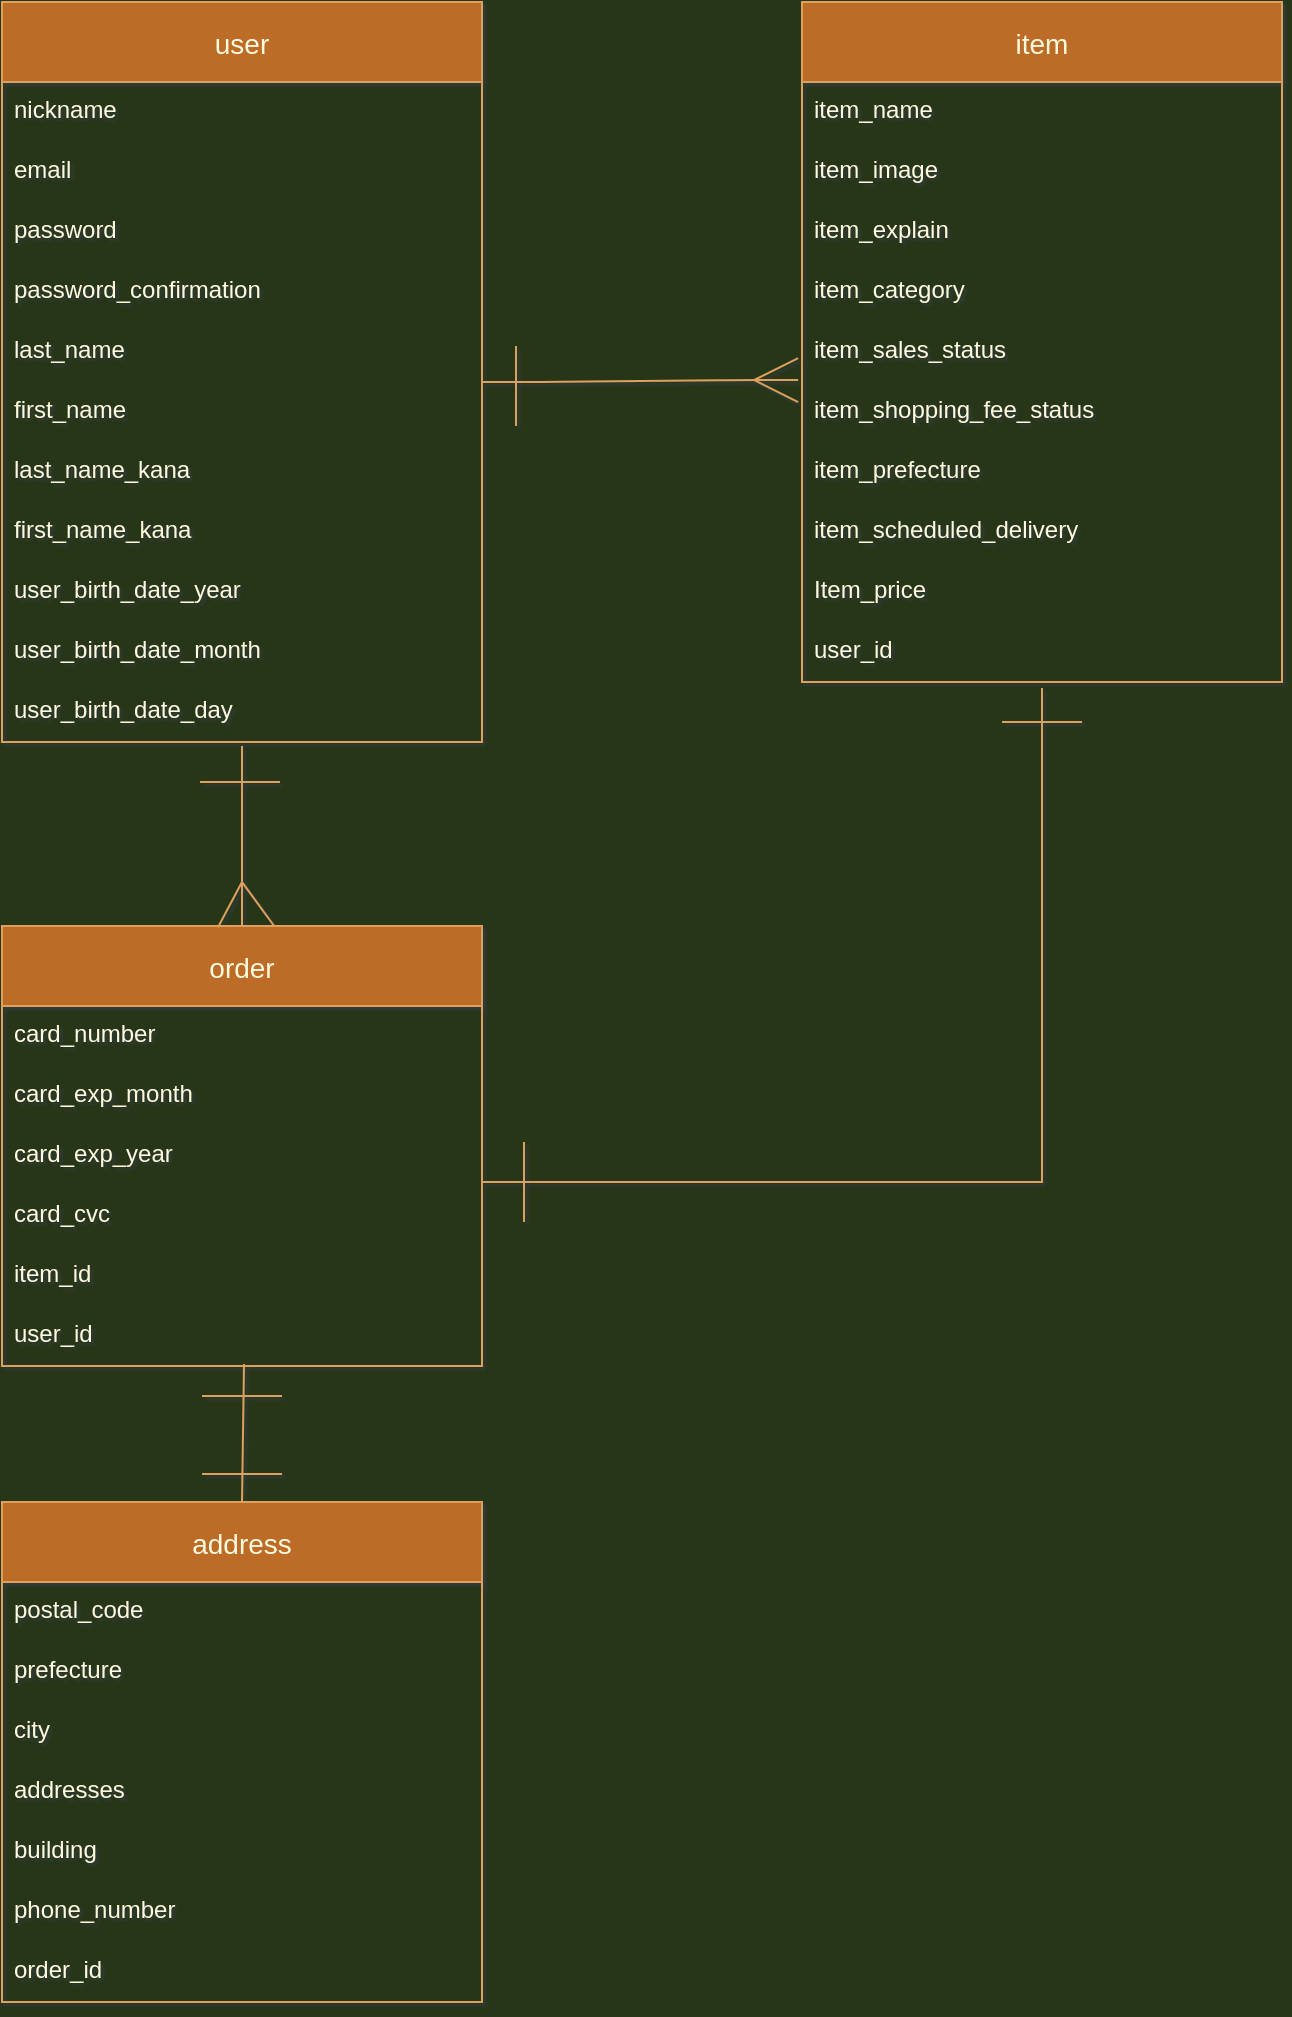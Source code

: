 <mxfile version="14.2.4" type="embed">
    <diagram id="XwJlmf2f93QP7hUauiRV" name="ページ1">
        <mxGraphModel dx="1392" dy="1107" grid="1" gridSize="10" guides="0" tooltips="1" connect="1" arrows="1" fold="1" page="1" pageScale="1" pageWidth="850" pageHeight="1100" background="#283618" math="0" shadow="1">
            <root>
                <mxCell id="0"/>
                <mxCell id="1" parent="0"/>
                <mxCell id="19" value="user" style="swimlane;fontStyle=0;childLayout=stackLayout;horizontal=1;startSize=40;horizontalStack=0;resizeParent=1;resizeParentMax=0;resizeLast=0;collapsible=1;marginBottom=0;align=center;fontSize=14;fillColor=#BC6C25;strokeColor=#DDA15E;fontColor=#FEFAE0;" vertex="1" parent="1">
                    <mxGeometry x="40" y="50" width="240" height="370" as="geometry"/>
                </mxCell>
                <mxCell id="20" value="nickname&#10;&#10;&#10;&#10;" style="text;strokeColor=none;fillColor=none;spacingLeft=4;spacingRight=4;overflow=hidden;rotatable=0;points=[[0,0.5],[1,0.5]];portConstraint=eastwest;fontSize=12;fontColor=#FEFAE0;" vertex="1" parent="19">
                    <mxGeometry y="40" width="240" height="30" as="geometry"/>
                </mxCell>
                <mxCell id="62" value="email&#10;" style="text;strokeColor=none;fillColor=none;spacingLeft=4;spacingRight=4;overflow=hidden;rotatable=0;points=[[0,0.5],[1,0.5]];portConstraint=eastwest;fontSize=12;fontColor=#FEFAE0;" vertex="1" parent="19">
                    <mxGeometry y="70" width="240" height="30" as="geometry"/>
                </mxCell>
                <mxCell id="63" value="password" style="text;strokeColor=none;fillColor=none;spacingLeft=4;spacingRight=4;overflow=hidden;rotatable=0;points=[[0,0.5],[1,0.5]];portConstraint=eastwest;fontSize=12;fontColor=#FEFAE0;" vertex="1" parent="19">
                    <mxGeometry y="100" width="240" height="30" as="geometry"/>
                </mxCell>
                <mxCell id="64" value="password_confirmation" style="text;strokeColor=none;fillColor=none;spacingLeft=4;spacingRight=4;overflow=hidden;rotatable=0;points=[[0,0.5],[1,0.5]];portConstraint=eastwest;fontSize=12;fontColor=#FEFAE0;" vertex="1" parent="19">
                    <mxGeometry y="130" width="240" height="30" as="geometry"/>
                </mxCell>
                <mxCell id="24" value="last_name&#10;" style="text;strokeColor=none;fillColor=none;spacingLeft=4;spacingRight=4;overflow=hidden;rotatable=0;points=[[0,0.5],[1,0.5]];portConstraint=eastwest;fontSize=12;fontColor=#FEFAE0;" vertex="1" parent="19">
                    <mxGeometry y="160" width="240" height="30" as="geometry"/>
                </mxCell>
                <mxCell id="25" value="first_name&#10;" style="text;strokeColor=none;fillColor=none;spacingLeft=4;spacingRight=4;overflow=hidden;rotatable=0;points=[[0,0.5],[1,0.5]];portConstraint=eastwest;fontSize=12;fontColor=#FEFAE0;" vertex="1" parent="19">
                    <mxGeometry y="190" width="240" height="30" as="geometry"/>
                </mxCell>
                <mxCell id="26" value="last_name_kana" style="text;strokeColor=none;fillColor=none;spacingLeft=4;spacingRight=4;overflow=hidden;rotatable=0;points=[[0,0.5],[1,0.5]];portConstraint=eastwest;fontSize=12;fontColor=#FEFAE0;" vertex="1" parent="19">
                    <mxGeometry y="220" width="240" height="30" as="geometry"/>
                </mxCell>
                <mxCell id="27" value="first_name_kana" style="text;strokeColor=none;fillColor=none;spacingLeft=4;spacingRight=4;overflow=hidden;rotatable=0;points=[[0,0.5],[1,0.5]];portConstraint=eastwest;fontSize=12;fontColor=#FEFAE0;" vertex="1" parent="19">
                    <mxGeometry y="250" width="240" height="30" as="geometry"/>
                </mxCell>
                <mxCell id="29" value="user_birth_date_year" style="text;strokeColor=none;fillColor=none;spacingLeft=4;spacingRight=4;overflow=hidden;rotatable=0;points=[[0,0.5],[1,0.5]];portConstraint=eastwest;fontSize=12;fontColor=#FEFAE0;" vertex="1" parent="19">
                    <mxGeometry y="280" width="240" height="30" as="geometry"/>
                </mxCell>
                <mxCell id="30" value="user_birth_date_month" style="text;strokeColor=none;fillColor=none;spacingLeft=4;spacingRight=4;overflow=hidden;rotatable=0;points=[[0,0.5],[1,0.5]];portConstraint=eastwest;fontSize=12;fontColor=#FEFAE0;" vertex="1" parent="19">
                    <mxGeometry y="310" width="240" height="30" as="geometry"/>
                </mxCell>
                <mxCell id="28" value="user_birth_date_day" style="text;strokeColor=none;fillColor=none;spacingLeft=4;spacingRight=4;overflow=hidden;rotatable=0;points=[[0,0.5],[1,0.5]];portConstraint=eastwest;fontSize=12;fontColor=#FEFAE0;" vertex="1" parent="19">
                    <mxGeometry y="340" width="240" height="30" as="geometry"/>
                </mxCell>
                <mxCell id="33" value="" style="edgeStyle=entityRelationEdgeStyle;fontSize=12;html=1;endArrow=ERmany;strokeColor=#DDA15E;fillColor=#BC6C25;jumpSize=15;endSize=20;startSize=20;entryX=-0.008;entryY=0.967;entryDx=0;entryDy=0;entryPerimeter=0;" edge="1" parent="1" target="14">
                    <mxGeometry width="100" height="100" relative="1" as="geometry">
                        <mxPoint x="280" y="240" as="sourcePoint"/>
                        <mxPoint x="430" y="238" as="targetPoint"/>
                    </mxGeometry>
                </mxCell>
                <mxCell id="8" value="item" style="swimlane;fontStyle=0;childLayout=stackLayout;horizontal=1;startSize=40;horizontalStack=0;resizeParent=1;resizeParentMax=0;resizeLast=0;collapsible=1;marginBottom=0;align=center;fontSize=14;fillColor=#BC6C25;strokeColor=#DDA15E;fontColor=#FEFAE0;" vertex="1" parent="1">
                    <mxGeometry x="440" y="50" width="240" height="340" as="geometry"/>
                </mxCell>
                <mxCell id="9" value="item_name" style="text;strokeColor=none;fillColor=none;spacingLeft=4;spacingRight=4;overflow=hidden;rotatable=0;points=[[0,0.5],[1,0.5]];portConstraint=eastwest;fontSize=12;fontColor=#FEFAE0;" vertex="1" parent="8">
                    <mxGeometry y="40" width="240" height="30" as="geometry"/>
                </mxCell>
                <mxCell id="10" value="item_image" style="text;strokeColor=none;fillColor=none;spacingLeft=4;spacingRight=4;overflow=hidden;rotatable=0;points=[[0,0.5],[1,0.5]];portConstraint=eastwest;fontSize=12;fontColor=#FEFAE0;" vertex="1" parent="8">
                    <mxGeometry y="70" width="240" height="30" as="geometry"/>
                </mxCell>
                <mxCell id="11" value="item_explain" style="text;strokeColor=none;fillColor=none;spacingLeft=4;spacingRight=4;overflow=hidden;rotatable=0;points=[[0,0.5],[1,0.5]];portConstraint=eastwest;fontSize=12;fontColor=#FEFAE0;" vertex="1" parent="8">
                    <mxGeometry y="100" width="240" height="30" as="geometry"/>
                </mxCell>
                <mxCell id="12" value="item_category" style="text;strokeColor=none;fillColor=none;spacingLeft=4;spacingRight=4;overflow=hidden;rotatable=0;points=[[0,0.5],[1,0.5]];portConstraint=eastwest;fontSize=12;rounded=1;fontColor=#FEFAE0;" vertex="1" parent="8">
                    <mxGeometry y="130" width="240" height="30" as="geometry"/>
                </mxCell>
                <mxCell id="14" value="item_sales_status" style="text;strokeColor=none;fillColor=none;spacingLeft=4;spacingRight=4;overflow=hidden;rotatable=0;points=[[0,0.5],[1,0.5]];portConstraint=eastwest;fontSize=12;fontColor=#FEFAE0;" vertex="1" parent="8">
                    <mxGeometry y="160" width="240" height="30" as="geometry"/>
                </mxCell>
                <mxCell id="15" value="item_shopping_fee_status&#10;" style="text;strokeColor=none;fillColor=none;spacingLeft=4;spacingRight=4;overflow=hidden;rotatable=0;points=[[0,0.5],[1,0.5]];portConstraint=eastwest;fontSize=12;fontColor=#FEFAE0;" vertex="1" parent="8">
                    <mxGeometry y="190" width="240" height="30" as="geometry"/>
                </mxCell>
                <mxCell id="16" value="item_prefecture" style="text;strokeColor=none;fillColor=none;spacingLeft=4;spacingRight=4;overflow=hidden;rotatable=0;points=[[0,0.5],[1,0.5]];portConstraint=eastwest;fontSize=12;fontColor=#FEFAE0;" vertex="1" parent="8">
                    <mxGeometry y="220" width="240" height="30" as="geometry"/>
                </mxCell>
                <mxCell id="17" value="item_scheduled_delivery" style="text;strokeColor=none;fillColor=none;spacingLeft=4;spacingRight=4;overflow=hidden;rotatable=0;points=[[0,0.5],[1,0.5]];portConstraint=eastwest;fontSize=12;fontColor=#FEFAE0;" vertex="1" parent="8">
                    <mxGeometry y="250" width="240" height="30" as="geometry"/>
                </mxCell>
                <mxCell id="18" value="Item_price&#10;" style="text;strokeColor=none;fillColor=none;spacingLeft=4;spacingRight=4;overflow=hidden;rotatable=0;points=[[0,0.5],[1,0.5]];portConstraint=eastwest;fontSize=12;fontColor=#FEFAE0;" vertex="1" parent="8">
                    <mxGeometry y="280" width="240" height="30" as="geometry"/>
                </mxCell>
                <mxCell id="65" value="user_id" style="text;strokeColor=none;fillColor=none;spacingLeft=4;spacingRight=4;overflow=hidden;rotatable=0;points=[[0,0.5],[1,0.5]];portConstraint=eastwest;fontSize=12;fontColor=#FEFAE0;" vertex="1" parent="8">
                    <mxGeometry y="310" width="240" height="30" as="geometry"/>
                </mxCell>
                <mxCell id="35" value="order" style="swimlane;fontStyle=0;childLayout=stackLayout;horizontal=1;startSize=40;horizontalStack=0;resizeParent=1;resizeParentMax=0;resizeLast=0;collapsible=1;marginBottom=0;align=center;fontSize=14;fillColor=#BC6C25;strokeColor=#DDA15E;fontColor=#FEFAE0;" vertex="1" parent="1">
                    <mxGeometry x="40" y="512" width="240" height="220" as="geometry"/>
                </mxCell>
                <mxCell id="36" value="card_number" style="text;strokeColor=none;fillColor=none;spacingLeft=4;spacingRight=4;overflow=hidden;rotatable=0;points=[[0,0.5],[1,0.5]];portConstraint=eastwest;fontSize=12;fontColor=#FEFAE0;" vertex="1" parent="35">
                    <mxGeometry y="40" width="240" height="30" as="geometry"/>
                </mxCell>
                <mxCell id="37" value="card_exp_month" style="text;strokeColor=none;fillColor=none;spacingLeft=4;spacingRight=4;overflow=hidden;rotatable=0;points=[[0,0.5],[1,0.5]];portConstraint=eastwest;fontSize=12;fontColor=#FEFAE0;" vertex="1" parent="35">
                    <mxGeometry y="70" width="240" height="30" as="geometry"/>
                </mxCell>
                <mxCell id="38" value="card_exp_year" style="text;strokeColor=none;fillColor=none;spacingLeft=4;spacingRight=4;overflow=hidden;rotatable=0;points=[[0,0.5],[1,0.5]];portConstraint=eastwest;fontSize=12;fontColor=#FEFAE0;" vertex="1" parent="35">
                    <mxGeometry y="100" width="240" height="30" as="geometry"/>
                </mxCell>
                <mxCell id="39" value="card_cvc" style="text;strokeColor=none;fillColor=none;spacingLeft=4;spacingRight=4;overflow=hidden;rotatable=0;points=[[0,0.5],[1,0.5]];portConstraint=eastwest;fontSize=12;fontColor=#FEFAE0;" vertex="1" parent="35">
                    <mxGeometry y="130" width="240" height="30" as="geometry"/>
                </mxCell>
                <mxCell id="66" value="item_id" style="text;strokeColor=none;fillColor=none;spacingLeft=4;spacingRight=4;overflow=hidden;rotatable=0;points=[[0,0.5],[1,0.5]];portConstraint=eastwest;fontSize=12;fontColor=#FEFAE0;" vertex="1" parent="35">
                    <mxGeometry y="160" width="240" height="30" as="geometry"/>
                </mxCell>
                <mxCell id="67" value="user_id&#10;" style="text;strokeColor=none;fillColor=none;spacingLeft=4;spacingRight=4;overflow=hidden;rotatable=0;points=[[0,0.5],[1,0.5]];portConstraint=eastwest;fontSize=12;fontColor=#FEFAE0;" vertex="1" parent="35">
                    <mxGeometry y="190" width="240" height="30" as="geometry"/>
                </mxCell>
                <mxCell id="51" value="" style="endArrow=none;html=1;rounded=0;strokeColor=#DDA15E;fillColor=#BC6C25;fontColor=#FEFAE0;exitX=0.5;exitY=1.1;exitDx=0;exitDy=0;exitPerimeter=0;" edge="1" parent="1" source="65">
                    <mxGeometry relative="1" as="geometry">
                        <mxPoint x="560" y="420" as="sourcePoint"/>
                        <mxPoint x="560" y="640" as="targetPoint"/>
                        <Array as="points">
                            <mxPoint x="560" y="640"/>
                            <mxPoint x="280" y="640"/>
                        </Array>
                    </mxGeometry>
                </mxCell>
                <mxCell id="52" value="" style="endArrow=none;html=1;rounded=0;strokeColor=#DDA15E;fillColor=#BC6C25;fontColor=#FEFAE0;" edge="1" parent="1">
                    <mxGeometry relative="1" as="geometry">
                        <mxPoint x="139" y="440" as="sourcePoint"/>
                        <mxPoint x="179" y="440" as="targetPoint"/>
                        <Array as="points">
                            <mxPoint x="170" y="440"/>
                        </Array>
                    </mxGeometry>
                </mxCell>
                <mxCell id="53" value="" style="endArrow=none;html=1;rounded=0;strokeColor=#DDA15E;fillColor=#BC6C25;fontColor=#FEFAE0;" edge="1" parent="1">
                    <mxGeometry relative="1" as="geometry">
                        <mxPoint x="297" y="262" as="sourcePoint"/>
                        <mxPoint x="297" y="222" as="targetPoint"/>
                    </mxGeometry>
                </mxCell>
                <mxCell id="54" value="" style="endArrow=none;html=1;rounded=0;strokeColor=#DDA15E;fillColor=#BC6C25;fontColor=#FEFAE0;" edge="1" parent="1">
                    <mxGeometry relative="1" as="geometry">
                        <mxPoint x="540" y="410" as="sourcePoint"/>
                        <mxPoint x="580" y="410" as="targetPoint"/>
                        <Array as="points"/>
                    </mxGeometry>
                </mxCell>
                <mxCell id="55" value="" style="endArrow=none;html=1;rounded=0;strokeColor=#DDA15E;fillColor=#BC6C25;fontColor=#FEFAE0;" edge="1" parent="1">
                    <mxGeometry relative="1" as="geometry">
                        <mxPoint x="301" y="620" as="sourcePoint"/>
                        <mxPoint x="301" y="650" as="targetPoint"/>
                        <Array as="points">
                            <mxPoint x="301" y="620"/>
                            <mxPoint x="301" y="660"/>
                        </Array>
                    </mxGeometry>
                </mxCell>
                <mxCell id="56" value="" style="endArrow=none;html=1;rounded=0;strokeColor=#DDA15E;fillColor=#BC6C25;fontColor=#FEFAE0;entryX=0.5;entryY=0;entryDx=0;entryDy=0;" edge="1" parent="1" target="35">
                    <mxGeometry relative="1" as="geometry">
                        <mxPoint x="160" y="422" as="sourcePoint"/>
                        <mxPoint x="180" y="460" as="targetPoint"/>
                        <Array as="points"/>
                    </mxGeometry>
                </mxCell>
                <mxCell id="60" value="" style="endArrow=none;html=1;rounded=0;strokeColor=#DDA15E;fillColor=#BC6C25;fontColor=#FEFAE0;exitX=0.567;exitY=0;exitDx=0;exitDy=0;exitPerimeter=0;" edge="1" parent="1" source="35">
                    <mxGeometry relative="1" as="geometry">
                        <mxPoint x="140" y="448" as="sourcePoint"/>
                        <mxPoint x="160" y="490" as="targetPoint"/>
                    </mxGeometry>
                </mxCell>
                <mxCell id="61" value="" style="endArrow=none;html=1;rounded=0;strokeColor=#DDA15E;fillColor=#BC6C25;fontColor=#FEFAE0;exitX=0.45;exitY=0.003;exitDx=0;exitDy=0;exitPerimeter=0;" edge="1" parent="1" source="35">
                    <mxGeometry relative="1" as="geometry">
                        <mxPoint x="120" y="459" as="sourcePoint"/>
                        <mxPoint x="160" y="490" as="targetPoint"/>
                    </mxGeometry>
                </mxCell>
                <mxCell id="68" value="address" style="swimlane;fontStyle=0;childLayout=stackLayout;horizontal=1;startSize=40;horizontalStack=0;resizeParent=1;resizeParentMax=0;resizeLast=0;collapsible=1;marginBottom=0;align=center;fontSize=14;fillColor=#BC6C25;strokeColor=#DDA15E;fontColor=#FEFAE0;" vertex="1" parent="1">
                    <mxGeometry x="40" y="800" width="240" height="250" as="geometry"/>
                </mxCell>
                <mxCell id="73" value="postal_code" style="text;strokeColor=none;fillColor=none;spacingLeft=4;spacingRight=4;overflow=hidden;rotatable=0;points=[[0,0.5],[1,0.5]];portConstraint=eastwest;fontSize=12;fontColor=#FEFAE0;" vertex="1" parent="68">
                    <mxGeometry y="40" width="240" height="30" as="geometry"/>
                </mxCell>
                <mxCell id="74" value="prefecture" style="text;strokeColor=none;fillColor=none;spacingLeft=4;spacingRight=4;overflow=hidden;rotatable=0;points=[[0,0.5],[1,0.5]];portConstraint=eastwest;fontSize=12;fontColor=#FEFAE0;" vertex="1" parent="68">
                    <mxGeometry y="70" width="240" height="30" as="geometry"/>
                </mxCell>
                <mxCell id="75" value="city" style="text;strokeColor=none;fillColor=none;spacingLeft=4;spacingRight=4;overflow=hidden;rotatable=0;points=[[0,0.5],[1,0.5]];portConstraint=eastwest;fontSize=12;fontColor=#FEFAE0;" vertex="1" parent="68">
                    <mxGeometry y="100" width="240" height="30" as="geometry"/>
                </mxCell>
                <mxCell id="76" value="addresses&#10;" style="text;strokeColor=none;fillColor=none;spacingLeft=4;spacingRight=4;overflow=hidden;rotatable=0;points=[[0,0.5],[1,0.5]];portConstraint=eastwest;fontSize=12;fontColor=#FEFAE0;" vertex="1" parent="68">
                    <mxGeometry y="130" width="240" height="30" as="geometry"/>
                </mxCell>
                <mxCell id="77" value="building" style="text;strokeColor=none;fillColor=none;spacingLeft=4;spacingRight=4;overflow=hidden;rotatable=0;points=[[0,0.5],[1,0.5]];portConstraint=eastwest;fontSize=12;fontColor=#FEFAE0;" vertex="1" parent="68">
                    <mxGeometry y="160" width="240" height="30" as="geometry"/>
                </mxCell>
                <mxCell id="78" value="phone_number" style="text;strokeColor=none;fillColor=none;spacingLeft=4;spacingRight=4;overflow=hidden;rotatable=0;points=[[0,0.5],[1,0.5]];portConstraint=eastwest;fontSize=12;fontColor=#FEFAE0;" vertex="1" parent="68">
                    <mxGeometry y="190" width="240" height="30" as="geometry"/>
                </mxCell>
                <mxCell id="79" value="order_id" style="text;strokeColor=none;fillColor=none;spacingLeft=4;spacingRight=4;overflow=hidden;rotatable=0;points=[[0,0.5],[1,0.5]];portConstraint=eastwest;fontSize=12;fontColor=#FEFAE0;" vertex="1" parent="68">
                    <mxGeometry y="220" width="240" height="30" as="geometry"/>
                </mxCell>
                <mxCell id="81" value="" style="endArrow=none;html=1;rounded=0;strokeColor=#DDA15E;fillColor=#BC6C25;fontColor=#FEFAE0;entryX=0.5;entryY=0;entryDx=0;entryDy=0;" edge="1" parent="1" target="68">
                    <mxGeometry relative="1" as="geometry">
                        <mxPoint x="161" y="731" as="sourcePoint"/>
                        <mxPoint x="161" y="791" as="targetPoint"/>
                        <Array as="points"/>
                    </mxGeometry>
                </mxCell>
                <mxCell id="82" value="" style="endArrow=none;html=1;rounded=0;strokeColor=#DDA15E;fillColor=#BC6C25;fontColor=#FEFAE0;" edge="1" parent="1">
                    <mxGeometry relative="1" as="geometry">
                        <mxPoint x="140" y="747" as="sourcePoint"/>
                        <mxPoint x="180" y="747" as="targetPoint"/>
                        <Array as="points">
                            <mxPoint x="171" y="747"/>
                        </Array>
                    </mxGeometry>
                </mxCell>
                <mxCell id="83" value="" style="endArrow=none;html=1;rounded=0;strokeColor=#DDA15E;fillColor=#BC6C25;fontColor=#FEFAE0;" edge="1" parent="1">
                    <mxGeometry relative="1" as="geometry">
                        <mxPoint x="140" y="786" as="sourcePoint"/>
                        <mxPoint x="180" y="786" as="targetPoint"/>
                        <Array as="points">
                            <mxPoint x="171" y="786"/>
                        </Array>
                    </mxGeometry>
                </mxCell>
            </root>
        </mxGraphModel>
    </diagram>
</mxfile>